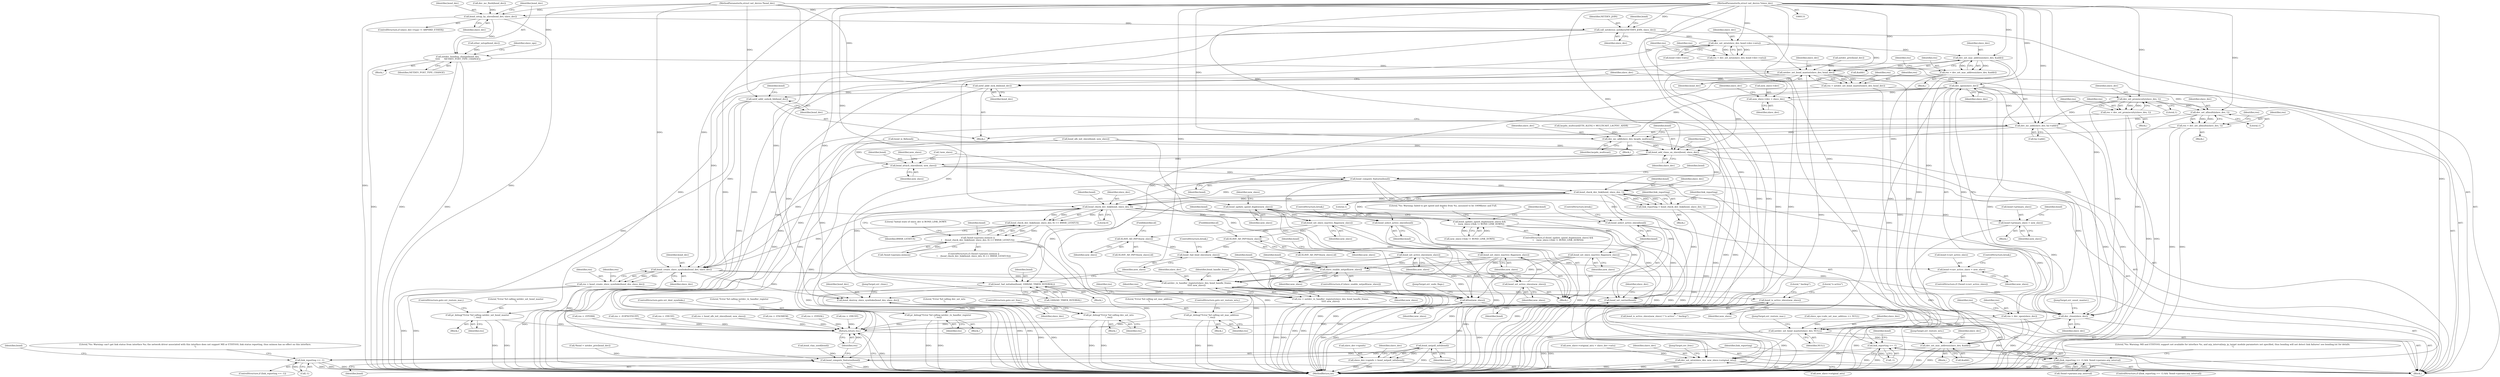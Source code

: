 digraph "0_linux_550fd08c2cebad61c548def135f67aba284c6162_0@pointer" {
"1000133" [label="(MethodParameterIn,struct net_device *slave_dev)"];
"1000326" [label="(Call,bond_setup_by_slave(bond_dev, slave_dev))"];
"1000338" [label="(Call,netdev_bonding_change(bond_dev,\n \t\t\t\t\t      NETDEV_POST_TYPE_CHANGE))"];
"1000526" [label="(Call,netdev_set_bond_master(slave_dev, bond_dev))"];
"1000524" [label="(Call,res = netdev_set_bond_master(slave_dev, bond_dev))"];
"1000532" [label="(Call,pr_debug(\"Error %d calling netdev_set_bond_master\n\", res))"];
"1001089" [label="(Return,return res;)"];
"1000538" [label="(Call,dev_open(slave_dev))"];
"1000536" [label="(Call,res = dev_open(slave_dev))"];
"1000554" [label="(Call,new_slave->dev = slave_dev)"];
"1000594" [label="(Call,dev_set_promiscuity(slave_dev, 1))"];
"1000592" [label="(Call,res = dev_set_promiscuity(slave_dev, 1))"];
"1000609" [label="(Call,dev_set_allmulti(slave_dev, 1))"];
"1000607" [label="(Call,res = dev_set_allmulti(slave_dev, 1))"];
"1000617" [label="(Call,dev_mc_add(slave_dev, ha->addr))"];
"1000637" [label="(Call,dev_mc_add(slave_dev, lacpdu_multicast))"];
"1000640" [label="(Call,bond_add_vlans_on_slave(bond, slave_dev))"];
"1000648" [label="(Call,bond_attach_slave(bond, new_slave))"];
"1000666" [label="(Call,bond_compute_features(bond))"];
"1000694" [label="(Call,bond_check_dev_link(bond, slave_dev, 1))"];
"1000692" [label="(Call,link_reporting = bond_check_dev_link(bond, slave_dev, 1))"];
"1000700" [label="(Call,link_reporting == -1)"];
"1000699" [label="(Call,(link_reporting == -1) && !bond->params.arp_interval)"];
"1000721" [label="(Call,link_reporting == -1)"];
"1000743" [label="(Call,bond_check_dev_link(bond, slave_dev, 0))"];
"1000742" [label="(Call,bond_check_dev_link(bond, slave_dev, 0) == BMSR_LSTATUS)"];
"1000735" [label="(Call,!bond->params.miimon ||\n\t    (bond_check_dev_link(bond, slave_dev, 0) == BMSR_LSTATUS))"];
"1000885" [label="(Call,bond_select_active_slave(bond))"];
"1000957" [label="(Call,bond_set_carrier(bond))"];
"1000963" [label="(Call,bond_netpoll_info(bond))"];
"1000959" [label="(Call,slave_dev->npinfo = bond_netpoll_info(bond))"];
"1001087" [label="(Call,bond_compute_features(bond))"];
"1000904" [label="(Call,bond_3ad_initialize(bond, 1000/AD_TIMER_INTERVAL))"];
"1000933" [label="(Call,bond_select_active_slave(bond))"];
"1000996" [label="(Call,bond_create_slave_symlinks(bond_dev, slave_dev))"];
"1000994" [label="(Call,res = bond_create_slave_symlinks(bond_dev, slave_dev))"];
"1001004" [label="(Call,netdev_rx_handler_register(slave_dev, bond_handle_frame,\n\t\t\t\t\t new_slave))"];
"1001002" [label="(Call,res = netdev_rx_handler_register(slave_dev, bond_handle_frame,\n\t\t\t\t\t new_slave))"];
"1001011" [label="(Call,pr_debug(\"Error %d calling netdev_rx_handler_register\n\", res))"];
"1001024" [label="(Call,bond_is_active_slave(new_slave))"];
"1001039" [label="(Call,bond_destroy_slave_symlinks(bond_dev, slave_dev))"];
"1001043" [label="(Call,dev_close(slave_dev))"];
"1001046" [label="(Call,netdev_set_bond_master(slave_dev, NULL))"];
"1001073" [label="(Call,dev_set_mac_address(slave_dev, &addr))"];
"1001078" [label="(Call,dev_set_mtu(slave_dev, new_slave->original_mtu))"];
"1001084" [label="(Call,kfree(new_slave))"];
"1000797" [label="(Call,bond_update_speed_duplex(new_slave))"];
"1000796" [label="(Call,bond_update_speed_duplex(new_slave) &&\n\t    (new_slave->link != BOND_LINK_DOWN))"];
"1000860" [label="(Call,bond->primary_slave = new_slave)"];
"1000883" [label="(Call,bond_set_slave_inactive_flags(new_slave))"];
"1000971" [label="(Call,slave_enable_netpoll(new_slave))"];
"1000889" [label="(Call,bond_set_slave_inactive_flags(new_slave))"];
"1000900" [label="(Call,SLAVE_AD_INFO(new_slave))"];
"1000924" [label="(Call,bond_3ad_bind_slave(new_slave))"];
"1000913" [label="(Call,SLAVE_AD_INFO(new_slave))"];
"1000929" [label="(Call,bond_set_active_slave(new_slave))"];
"1000931" [label="(Call,bond_set_slave_inactive_flags(new_slave))"];
"1000939" [label="(Call,bond_set_active_slave(new_slave))"];
"1000946" [label="(Call,bond->curr_active_slave = new_slave)"];
"1000615" [label="(Call,netif_addr_lock_bh(bond_dev))"];
"1000622" [label="(Call,netif_addr_unlock_bh(bond_dev))"];
"1000413" [label="(Call,call_netdevice_notifiers(NETDEV_JOIN, slave_dev))"];
"1000464" [label="(Call,dev_set_mtu(slave_dev, bond->dev->mtu))"];
"1000462" [label="(Call,res = dev_set_mtu(slave_dev, bond->dev->mtu))"];
"1000474" [label="(Call,pr_debug(\"Error %d calling dev_set_mtu\n\", res))"];
"1000513" [label="(Call,dev_set_mac_address(slave_dev, &addr))"];
"1000511" [label="(Call,res = dev_set_mac_address(slave_dev, &addr))"];
"1000520" [label="(Call,pr_debug(\"Error %d calling set_mac_address\n\", res))"];
"1001041" [label="(Identifier,slave_dev)"];
"1000695" [label="(Identifier,bond)"];
"1000720" [label="(ControlStructure,if (link_reporting == -1))"];
"1001006" [label="(Identifier,bond_handle_frame)"];
"1000944" [label="(Identifier,bond)"];
"1001084" [label="(Call,kfree(new_slave))"];
"1000362" [label="(Call,res = -EINVAL)"];
"1000997" [label="(Identifier,bond_dev)"];
"1000415" [label="(Identifier,slave_dev)"];
"1000752" [label="(Identifier,bond)"];
"1001046" [label="(Call,netdev_set_bond_master(slave_dev, NULL))"];
"1000311" [label="(Call,res = -EBUSY)"];
"1000138" [label="(Call,netdev_priv(bond_dev))"];
"1000900" [label="(Call,SLAVE_AD_INFO(new_slave))"];
"1001004" [label="(Call,netdev_rx_handler_register(slave_dev, bond_handle_frame,\n\t\t\t\t\t new_slave))"];
"1000331" [label="(Call,ether_setup(bond_dev))"];
"1000642" [label="(Identifier,slave_dev)"];
"1001010" [label="(Block,)"];
"1001044" [label="(Identifier,slave_dev)"];
"1001091" [label="(MethodReturn,int)"];
"1000133" [label="(MethodParameterIn,struct net_device *slave_dev)"];
"1000554" [label="(Call,new_slave->dev = slave_dev)"];
"1000558" [label="(Identifier,slave_dev)"];
"1000591" [label="(Block,)"];
"1000649" [label="(Identifier,bond)"];
"1001045" [label="(JumpTarget,err_unset_master:)"];
"1001014" [label="(ControlStructure,goto err_dest_symlinks;)"];
"1000929" [label="(Call,bond_set_active_slave(new_slave))"];
"1000532" [label="(Call,pr_debug(\"Error %d calling netdev_set_bond_master\n\", res))"];
"1000370" [label="(Identifier,slave_ops)"];
"1001027" [label="(Literal,\" backup\")"];
"1000960" [label="(Call,slave_dev->npinfo)"];
"1000610" [label="(Identifier,slave_dev)"];
"1000598" [label="(Identifier,res)"];
"1000998" [label="(Identifier,slave_dev)"];
"1000466" [label="(Call,bond->dev->mtu)"];
"1000722" [label="(Identifier,link_reporting)"];
"1001078" [label="(Call,dev_set_mtu(slave_dev, new_slave->original_mtu))"];
"1000890" [label="(Identifier,new_slave)"];
"1001040" [label="(Identifier,bond_dev)"];
"1000941" [label="(ControlStructure,if (!bond->curr_active_slave))"];
"1000531" [label="(Block,)"];
"1000806" [label="(Literal,\"%s: Warning: failed to get speed and duplex from %s, assumed to be 100Mb/sec and Full.\n\")"];
"1000465" [label="(Identifier,slave_dev)"];
"1000971" [label="(Call,slave_enable_netpoll(new_slave))"];
"1000797" [label="(Call,bond_update_speed_duplex(new_slave))"];
"1000885" [label="(Call,bond_select_active_slave(bond))"];
"1000608" [label="(Identifier,res)"];
"1000613" [label="(Identifier,res)"];
"1000527" [label="(Identifier,slave_dev)"];
"1000513" [label="(Call,dev_set_mac_address(slave_dev, &addr))"];
"1001048" [label="(Identifier,NULL)"];
"1000609" [label="(Call,dev_set_allmulti(slave_dev, 1))"];
"1000935" [label="(ControlStructure,break;)"];
"1000519" [label="(Block,)"];
"1000964" [label="(Identifier,bond)"];
"1000913" [label="(Call,SLAVE_AD_INFO(new_slave))"];
"1001088" [label="(Identifier,bond)"];
"1001007" [label="(Identifier,new_slave)"];
"1000262" [label="(Call,res = -EPERM)"];
"1000834" [label="(Identifier,bond)"];
"1000408" [label="(Call,res = -EOPNOTSUPP)"];
"1001087" [label="(Call,bond_compute_features(bond))"];
"1000414" [label="(Identifier,NETDEV_JOIN)"];
"1000902" [label="(FieldIdentifier,id)"];
"1000594" [label="(Call,dev_set_promiscuity(slave_dev, 1))"];
"1000723" [label="(Call,-1)"];
"1001083" [label="(JumpTarget,err_free:)"];
"1000617" [label="(Call,dev_mc_add(slave_dev, ha->addr))"];
"1000535" [label="(ControlStructure,goto err_restore_mac;)"];
"1000924" [label="(Call,bond_3ad_bind_slave(new_slave))"];
"1000648" [label="(Call,bond_attach_slave(bond, new_slave))"];
"1000861" [label="(Call,bond->primary_slave)"];
"1001075" [label="(Call,&addr)"];
"1001049" [label="(JumpTarget,err_restore_mac:)"];
"1000799" [label="(Call,new_slave->link != BOND_LINK_DOWN)"];
"1000977" [label="(Identifier,bond)"];
"1000691" [label="(Block,)"];
"1000136" [label="(Call,*bond = netdev_priv(bond_dev))"];
"1000595" [label="(Identifier,slave_dev)"];
"1000744" [label="(Identifier,bond)"];
"1000912" [label="(Call,SLAVE_AD_INFO(new_slave).id)"];
"1000632" [label="(Block,)"];
"1000536" [label="(Call,res = dev_open(slave_dev))"];
"1000747" [label="(Identifier,BMSR_LSTATUS)"];
"1001080" [label="(Call,new_slave->original_mtu)"];
"1000637" [label="(Call,dev_mc_add(slave_dev, lacpdu_multicast))"];
"1000282" [label="(Block,)"];
"1000984" [label="(Call,res = -EBUSY)"];
"1000992" [label="(Identifier,bond)"];
"1001012" [label="(Literal,\"Error %d calling netdev_rx_handler_register\n\")"];
"1000339" [label="(Identifier,bond_dev)"];
"1000638" [label="(Identifier,slave_dev)"];
"1000520" [label="(Call,pr_debug(\"Error %d calling set_mac_address\n\", res))"];
"1000515" [label="(Call,&addr)"];
"1000653" [label="(Identifier,new_slave)"];
"1000925" [label="(Identifier,new_slave)"];
"1000914" [label="(Identifier,new_slave)"];
"1000887" [label="(ControlStructure,break;)"];
"1000860" [label="(Call,bond->primary_slave = new_slave)"];
"1000568" [label="(Call,res = bond_alb_init_slave(bond, new_slave))"];
"1000445" [label="(Call,res = -ENOMEM)"];
"1000619" [label="(Call,ha->addr)"];
"1000972" [label="(Identifier,new_slave)"];
"1000798" [label="(Identifier,new_slave)"];
"1000521" [label="(Literal,\"Error %d calling set_mac_address\n\")"];
"1000413" [label="(Call,call_netdevice_notifiers(NETDEV_JOIN, slave_dev))"];
"1000950" [label="(Identifier,new_slave)"];
"1000570" [label="(Call,bond_alb_init_slave(bond, new_slave))"];
"1001002" [label="(Call,res = netdev_rx_handler_register(slave_dev, bond_handle_frame,\n\t\t\t\t\t new_slave))"];
"1000616" [label="(Identifier,bond_dev)"];
"1000641" [label="(Identifier,bond)"];
"1000525" [label="(Identifier,res)"];
"1000701" [label="(Identifier,link_reporting)"];
"1000881" [label="(Block,)"];
"1001011" [label="(Call,pr_debug(\"Error %d calling netdev_rx_handler_register\n\", res))"];
"1000368" [label="(Call,slave_ops->ndo_set_mac_address == NULL)"];
"1000698" [label="(ControlStructure,if ((link_reporting == -1) && !bond->params.arp_interval))"];
"1000539" [label="(Identifier,slave_dev)"];
"1001023" [label="(Call,bond_is_active_slave(new_slave) ? \"n active\" : \" backup\")"];
"1000493" [label="(Block,)"];
"1000538" [label="(Call,dev_open(slave_dev))"];
"1000327" [label="(Identifier,bond_dev)"];
"1000736" [label="(Call,!bond->params.miimon)"];
"1000796" [label="(Call,bond_update_speed_duplex(new_slave) &&\n\t    (new_slave->link != BOND_LINK_DOWN))"];
"1000899" [label="(Call,SLAVE_AD_INFO(new_slave).id)"];
"1000951" [label="(ControlStructure,break;)"];
"1000514" [label="(Identifier,slave_dev)"];
"1000967" [label="(Identifier,slave_dev)"];
"1000947" [label="(Call,bond->curr_active_slave)"];
"1000611" [label="(Literal,1)"];
"1001077" [label="(JumpTarget,err_restore_mtu:)"];
"1000318" [label="(Call,dev_mc_flush(bond_dev))"];
"1000704" [label="(Call,!bond->params.arp_interval)"];
"1000473" [label="(Block,)"];
"1000340" [label="(Identifier,NETDEV_POST_TYPE_CHANGE)"];
"1000530" [label="(Identifier,res)"];
"1000592" [label="(Call,res = dev_set_promiscuity(slave_dev, 1))"];
"1000596" [label="(Literal,1)"];
"1000511" [label="(Call,res = dev_set_mac_address(slave_dev, &addr))"];
"1000132" [label="(MethodParameterIn,struct net_device *bond_dev)"];
"1000995" [label="(Identifier,res)"];
"1000666" [label="(Call,bond_compute_features(bond))"];
"1000667" [label="(Identifier,bond)"];
"1000859" [label="(Block,)"];
"1000867" [label="(Identifier,bond)"];
"1000897" [label="(Block,)"];
"1000886" [label="(Identifier,bond)"];
"1001043" [label="(Call,dev_close(slave_dev))"];
"1000623" [label="(Identifier,bond_dev)"];
"1000904" [label="(Call,bond_3ad_initialize(bond, 1000/AD_TIMER_INTERVAL))"];
"1000646" [label="(Identifier,bond)"];
"1000522" [label="(Identifier,res)"];
"1000320" [label="(ControlStructure,if (slave_dev->type != ARPHRD_ETHER))"];
"1000932" [label="(Identifier,new_slave)"];
"1000894" [label="(Identifier,bond)"];
"1000671" [label="(Identifier,bond)"];
"1000864" [label="(Identifier,new_slave)"];
"1000743" [label="(Call,bond_check_dev_link(bond, slave_dev, 0))"];
"1000931" [label="(Call,bond_set_slave_inactive_flags(new_slave))"];
"1001057" [label="(Block,)"];
"1000615" [label="(Call,netif_addr_lock_bh(bond_dev))"];
"1000622" [label="(Call,netif_addr_unlock_bh(bond_dev))"];
"1000700" [label="(Call,link_reporting == -1)"];
"1000707" [label="(Identifier,bond)"];
"1000533" [label="(Literal,\"Error %d calling netdev_set_bond_master\n\")"];
"1000905" [label="(Identifier,bond)"];
"1001085" [label="(Identifier,new_slave)"];
"1000477" [label="(ControlStructure,goto err_free;)"];
"1000475" [label="(Literal,\"Error %d calling dev_set_mtu\n\")"];
"1000746" [label="(Literal,0)"];
"1000734" [label="(ControlStructure,if (!bond->params.miimon ||\n\t    (bond_check_dev_link(bond, slave_dev, 0) == BMSR_LSTATUS)))"];
"1000946" [label="(Call,bond->curr_active_slave = new_slave)"];
"1000963" [label="(Call,bond_netpoll_info(bond))"];
"1000961" [label="(Identifier,slave_dev)"];
"1000534" [label="(Identifier,res)"];
"1000134" [label="(Block,)"];
"1000901" [label="(Identifier,new_slave)"];
"1000727" [label="(Literal,\"%s: Warning: can't get link status from interface %s; the network driver associated with this interface does not support MII or ETHTOOL link status reporting, thus miimon has no effect on this interface.\n\")"];
"1000739" [label="(Identifier,bond)"];
"1000958" [label="(Identifier,bond)"];
"1001089" [label="(Return,return res;)"];
"1000934" [label="(Identifier,bond)"];
"1000455" [label="(Call,new_slave->original_mtu = slave_dev->mtu)"];
"1000541" [label="(Identifier,res)"];
"1001073" [label="(Call,dev_set_mac_address(slave_dev, &addr))"];
"1001013" [label="(Identifier,res)"];
"1001009" [label="(Identifier,res)"];
"1000996" [label="(Call,bond_create_slave_symlinks(bond_dev, slave_dev))"];
"1000721" [label="(Call,link_reporting == -1)"];
"1000537" [label="(Identifier,res)"];
"1001090" [label="(Identifier,res)"];
"1000584" [label="(Block,)"];
"1000930" [label="(Identifier,new_slave)"];
"1000518" [label="(Identifier,res)"];
"1000801" [label="(Identifier,new_slave)"];
"1000476" [label="(Identifier,res)"];
"1000326" [label="(Call,bond_setup_by_slave(bond_dev, slave_dev))"];
"1000462" [label="(Call,res = dev_set_mtu(slave_dev, bond->dev->mtu))"];
"1000528" [label="(Identifier,bond_dev)"];
"1000472" [label="(Identifier,res)"];
"1000523" [label="(ControlStructure,goto err_restore_mtu;)"];
"1000555" [label="(Call,new_slave->dev)"];
"1000883" [label="(Call,bond_set_slave_inactive_flags(new_slave))"];
"1000420" [label="(Identifier,bond)"];
"1000957" [label="(Call,bond_set_carrier(bond))"];
"1000693" [label="(Identifier,link_reporting)"];
"1000442" [label="(Call,!new_slave)"];
"1001042" [label="(JumpTarget,err_close:)"];
"1000699" [label="(Call,(link_reporting == -1) && !bond->params.arp_interval)"];
"1000735" [label="(Call,!bond->params.miimon ||\n\t    (bond_check_dev_link(bond, slave_dev, 0) == BMSR_LSTATUS))"];
"1000464" [label="(Call,dev_set_mtu(slave_dev, bond->dev->mtu))"];
"1001026" [label="(Literal,\"n active\")"];
"1000692" [label="(Call,link_reporting = bond_check_dev_link(bond, slave_dev, 1))"];
"1000939" [label="(Call,bond_set_active_slave(new_slave))"];
"1000959" [label="(Call,slave_dev->npinfo = bond_netpoll_info(bond))"];
"1000712" [label="(Literal,\"%s: Warning: MII and ETHTOOL support not available for interface %s, and arp_interval/arp_ip_target module parameters not specified, thus bonding will not detect link failures! see bonding.txt for details.\n\")"];
"1000634" [label="(Call,lacpdu_multicast[ETH_ALEN] = MULTICAST_LACPDU_ADDR)"];
"1000561" [label="(Identifier,slave_dev)"];
"1000628" [label="(Identifier,bond)"];
"1000906" [label="(Call,1000/AD_TIMER_INTERVAL)"];
"1000889" [label="(Call,bond_set_slave_inactive_flags(new_slave))"];
"1000926" [label="(ControlStructure,break;)"];
"1000702" [label="(Call,-1)"];
"1000742" [label="(Call,bond_check_dev_link(bond, slave_dev, 0) == BMSR_LSTATUS)"];
"1000328" [label="(Identifier,slave_dev)"];
"1001025" [label="(Identifier,new_slave)"];
"1000338" [label="(Call,netdev_bonding_change(bond_dev,\n \t\t\t\t\t      NETDEV_POST_TYPE_CHANGE))"];
"1000745" [label="(Identifier,slave_dev)"];
"1000463" [label="(Identifier,res)"];
"1001003" [label="(Identifier,res)"];
"1000606" [label="(Block,)"];
"1000210" [label="(Call,bond_vlan_used(bond))"];
"1000884" [label="(Identifier,new_slave)"];
"1000933" [label="(Call,bond_select_active_slave(bond))"];
"1000795" [label="(ControlStructure,if (bond_update_speed_duplex(new_slave) &&\n\t    (new_slave->link != BOND_LINK_DOWN)))"];
"1001000" [label="(Identifier,res)"];
"1001074" [label="(Identifier,slave_dev)"];
"1001047" [label="(Identifier,slave_dev)"];
"1000994" [label="(Call,res = bond_create_slave_symlinks(bond_dev, slave_dev))"];
"1000650" [label="(Identifier,new_slave)"];
"1000789" [label="(Literal,\"Initial state of slave_dev is BOND_LINK_DOWN\n\")"];
"1000512" [label="(Identifier,res)"];
"1000970" [label="(ControlStructure,if (slave_enable_netpoll(new_slave)))"];
"1000607" [label="(Call,res = dev_set_allmulti(slave_dev, 1))"];
"1001079" [label="(Identifier,slave_dev)"];
"1000696" [label="(Identifier,slave_dev)"];
"1000618" [label="(Identifier,slave_dev)"];
"1001024" [label="(Call,bond_is_active_slave(new_slave))"];
"1000915" [label="(FieldIdentifier,id)"];
"1000526" [label="(Call,netdev_set_bond_master(slave_dev, bond_dev))"];
"1001005" [label="(Identifier,slave_dev)"];
"1000565" [label="(Call,bond_is_lb(bond))"];
"1000639" [label="(Identifier,lacpdu_multicast)"];
"1000940" [label="(Identifier,new_slave)"];
"1001086" [label="(JumpTarget,err_undo_flags:)"];
"1000694" [label="(Call,bond_check_dev_link(bond, slave_dev, 1))"];
"1000593" [label="(Identifier,res)"];
"1000697" [label="(Literal,1)"];
"1000640" [label="(Call,bond_add_vlans_on_slave(bond, slave_dev))"];
"1000524" [label="(Call,res = netdev_set_bond_master(slave_dev, bond_dev))"];
"1001039" [label="(Call,bond_destroy_slave_symlinks(bond_dev, slave_dev))"];
"1000474" [label="(Call,pr_debug(\"Error %d calling dev_set_mtu\n\", res))"];
"1000133" -> "1000131"  [label="AST: "];
"1000133" -> "1001091"  [label="DDG: "];
"1000133" -> "1000326"  [label="DDG: "];
"1000133" -> "1000413"  [label="DDG: "];
"1000133" -> "1000464"  [label="DDG: "];
"1000133" -> "1000513"  [label="DDG: "];
"1000133" -> "1000526"  [label="DDG: "];
"1000133" -> "1000538"  [label="DDG: "];
"1000133" -> "1000554"  [label="DDG: "];
"1000133" -> "1000594"  [label="DDG: "];
"1000133" -> "1000609"  [label="DDG: "];
"1000133" -> "1000617"  [label="DDG: "];
"1000133" -> "1000637"  [label="DDG: "];
"1000133" -> "1000640"  [label="DDG: "];
"1000133" -> "1000694"  [label="DDG: "];
"1000133" -> "1000743"  [label="DDG: "];
"1000133" -> "1000996"  [label="DDG: "];
"1000133" -> "1001004"  [label="DDG: "];
"1000133" -> "1001039"  [label="DDG: "];
"1000133" -> "1001043"  [label="DDG: "];
"1000133" -> "1001046"  [label="DDG: "];
"1000133" -> "1001073"  [label="DDG: "];
"1000133" -> "1001078"  [label="DDG: "];
"1000326" -> "1000320"  [label="AST: "];
"1000326" -> "1000328"  [label="CFG: "];
"1000327" -> "1000326"  [label="AST: "];
"1000328" -> "1000326"  [label="AST: "];
"1000339" -> "1000326"  [label="CFG: "];
"1000326" -> "1001091"  [label="DDG: "];
"1000326" -> "1001091"  [label="DDG: "];
"1000318" -> "1000326"  [label="DDG: "];
"1000132" -> "1000326"  [label="DDG: "];
"1000326" -> "1000338"  [label="DDG: "];
"1000326" -> "1000413"  [label="DDG: "];
"1000338" -> "1000282"  [label="AST: "];
"1000338" -> "1000340"  [label="CFG: "];
"1000339" -> "1000338"  [label="AST: "];
"1000340" -> "1000338"  [label="AST: "];
"1000370" -> "1000338"  [label="CFG: "];
"1000338" -> "1001091"  [label="DDG: "];
"1000338" -> "1001091"  [label="DDG: "];
"1000338" -> "1001091"  [label="DDG: "];
"1000331" -> "1000338"  [label="DDG: "];
"1000132" -> "1000338"  [label="DDG: "];
"1000338" -> "1000526"  [label="DDG: "];
"1000526" -> "1000524"  [label="AST: "];
"1000526" -> "1000528"  [label="CFG: "];
"1000527" -> "1000526"  [label="AST: "];
"1000528" -> "1000526"  [label="AST: "];
"1000524" -> "1000526"  [label="CFG: "];
"1000526" -> "1001091"  [label="DDG: "];
"1000526" -> "1000524"  [label="DDG: "];
"1000526" -> "1000524"  [label="DDG: "];
"1000464" -> "1000526"  [label="DDG: "];
"1000513" -> "1000526"  [label="DDG: "];
"1000138" -> "1000526"  [label="DDG: "];
"1000132" -> "1000526"  [label="DDG: "];
"1000526" -> "1000538"  [label="DDG: "];
"1000526" -> "1000615"  [label="DDG: "];
"1000526" -> "1000996"  [label="DDG: "];
"1000526" -> "1001073"  [label="DDG: "];
"1000526" -> "1001078"  [label="DDG: "];
"1000524" -> "1000134"  [label="AST: "];
"1000525" -> "1000524"  [label="AST: "];
"1000530" -> "1000524"  [label="CFG: "];
"1000524" -> "1001091"  [label="DDG: "];
"1000524" -> "1000532"  [label="DDG: "];
"1000532" -> "1000531"  [label="AST: "];
"1000532" -> "1000534"  [label="CFG: "];
"1000533" -> "1000532"  [label="AST: "];
"1000534" -> "1000532"  [label="AST: "];
"1000535" -> "1000532"  [label="CFG: "];
"1000532" -> "1001091"  [label="DDG: "];
"1000532" -> "1001091"  [label="DDG: "];
"1000532" -> "1001089"  [label="DDG: "];
"1001089" -> "1000134"  [label="AST: "];
"1001089" -> "1001090"  [label="CFG: "];
"1001090" -> "1001089"  [label="AST: "];
"1001091" -> "1001089"  [label="CFG: "];
"1001089" -> "1001091"  [label="DDG: "];
"1001090" -> "1001089"  [label="DDG: "];
"1000311" -> "1001089"  [label="DDG: "];
"1000568" -> "1001089"  [label="DDG: "];
"1001011" -> "1001089"  [label="DDG: "];
"1000994" -> "1001089"  [label="DDG: "];
"1000984" -> "1001089"  [label="DDG: "];
"1000536" -> "1001089"  [label="DDG: "];
"1000592" -> "1001089"  [label="DDG: "];
"1000362" -> "1001089"  [label="DDG: "];
"1000520" -> "1001089"  [label="DDG: "];
"1000408" -> "1001089"  [label="DDG: "];
"1000607" -> "1001089"  [label="DDG: "];
"1000474" -> "1001089"  [label="DDG: "];
"1000445" -> "1001089"  [label="DDG: "];
"1000262" -> "1001089"  [label="DDG: "];
"1000538" -> "1000536"  [label="AST: "];
"1000538" -> "1000539"  [label="CFG: "];
"1000539" -> "1000538"  [label="AST: "];
"1000536" -> "1000538"  [label="CFG: "];
"1000538" -> "1000536"  [label="DDG: "];
"1000538" -> "1000554"  [label="DDG: "];
"1000538" -> "1000594"  [label="DDG: "];
"1000538" -> "1000609"  [label="DDG: "];
"1000538" -> "1000617"  [label="DDG: "];
"1000538" -> "1000637"  [label="DDG: "];
"1000538" -> "1000640"  [label="DDG: "];
"1000538" -> "1001043"  [label="DDG: "];
"1000538" -> "1001046"  [label="DDG: "];
"1000536" -> "1000134"  [label="AST: "];
"1000537" -> "1000536"  [label="AST: "];
"1000541" -> "1000536"  [label="CFG: "];
"1000536" -> "1001091"  [label="DDG: "];
"1000536" -> "1001091"  [label="DDG: "];
"1000554" -> "1000134"  [label="AST: "];
"1000554" -> "1000558"  [label="CFG: "];
"1000555" -> "1000554"  [label="AST: "];
"1000558" -> "1000554"  [label="AST: "];
"1000561" -> "1000554"  [label="CFG: "];
"1000554" -> "1001091"  [label="DDG: "];
"1000594" -> "1000592"  [label="AST: "];
"1000594" -> "1000596"  [label="CFG: "];
"1000595" -> "1000594"  [label="AST: "];
"1000596" -> "1000594"  [label="AST: "];
"1000592" -> "1000594"  [label="CFG: "];
"1000594" -> "1000592"  [label="DDG: "];
"1000594" -> "1000592"  [label="DDG: "];
"1000594" -> "1000609"  [label="DDG: "];
"1000594" -> "1000617"  [label="DDG: "];
"1000594" -> "1001043"  [label="DDG: "];
"1000592" -> "1000591"  [label="AST: "];
"1000593" -> "1000592"  [label="AST: "];
"1000598" -> "1000592"  [label="CFG: "];
"1000592" -> "1001091"  [label="DDG: "];
"1000592" -> "1001091"  [label="DDG: "];
"1000609" -> "1000607"  [label="AST: "];
"1000609" -> "1000611"  [label="CFG: "];
"1000610" -> "1000609"  [label="AST: "];
"1000611" -> "1000609"  [label="AST: "];
"1000607" -> "1000609"  [label="CFG: "];
"1000609" -> "1000607"  [label="DDG: "];
"1000609" -> "1000607"  [label="DDG: "];
"1000609" -> "1000617"  [label="DDG: "];
"1000609" -> "1001043"  [label="DDG: "];
"1000607" -> "1000606"  [label="AST: "];
"1000608" -> "1000607"  [label="AST: "];
"1000613" -> "1000607"  [label="CFG: "];
"1000607" -> "1001091"  [label="DDG: "];
"1000607" -> "1001091"  [label="DDG: "];
"1000617" -> "1000584"  [label="AST: "];
"1000617" -> "1000619"  [label="CFG: "];
"1000618" -> "1000617"  [label="AST: "];
"1000619" -> "1000617"  [label="AST: "];
"1000623" -> "1000617"  [label="CFG: "];
"1000617" -> "1001091"  [label="DDG: "];
"1000617" -> "1001091"  [label="DDG: "];
"1000617" -> "1000637"  [label="DDG: "];
"1000617" -> "1000640"  [label="DDG: "];
"1000637" -> "1000632"  [label="AST: "];
"1000637" -> "1000639"  [label="CFG: "];
"1000638" -> "1000637"  [label="AST: "];
"1000639" -> "1000637"  [label="AST: "];
"1000641" -> "1000637"  [label="CFG: "];
"1000637" -> "1001091"  [label="DDG: "];
"1000637" -> "1001091"  [label="DDG: "];
"1000634" -> "1000637"  [label="DDG: "];
"1000637" -> "1000640"  [label="DDG: "];
"1000640" -> "1000134"  [label="AST: "];
"1000640" -> "1000642"  [label="CFG: "];
"1000641" -> "1000640"  [label="AST: "];
"1000642" -> "1000640"  [label="AST: "];
"1000646" -> "1000640"  [label="CFG: "];
"1000640" -> "1001091"  [label="DDG: "];
"1000570" -> "1000640"  [label="DDG: "];
"1000565" -> "1000640"  [label="DDG: "];
"1000640" -> "1000648"  [label="DDG: "];
"1000640" -> "1000694"  [label="DDG: "];
"1000640" -> "1000743"  [label="DDG: "];
"1000640" -> "1000996"  [label="DDG: "];
"1000640" -> "1001043"  [label="DDG: "];
"1000648" -> "1000134"  [label="AST: "];
"1000648" -> "1000650"  [label="CFG: "];
"1000649" -> "1000648"  [label="AST: "];
"1000650" -> "1000648"  [label="AST: "];
"1000653" -> "1000648"  [label="CFG: "];
"1000648" -> "1001091"  [label="DDG: "];
"1000442" -> "1000648"  [label="DDG: "];
"1000570" -> "1000648"  [label="DDG: "];
"1000648" -> "1000666"  [label="DDG: "];
"1000648" -> "1000797"  [label="DDG: "];
"1000666" -> "1000134"  [label="AST: "];
"1000666" -> "1000667"  [label="CFG: "];
"1000667" -> "1000666"  [label="AST: "];
"1000671" -> "1000666"  [label="CFG: "];
"1000666" -> "1001091"  [label="DDG: "];
"1000666" -> "1000694"  [label="DDG: "];
"1000666" -> "1000743"  [label="DDG: "];
"1000666" -> "1000885"  [label="DDG: "];
"1000666" -> "1000904"  [label="DDG: "];
"1000666" -> "1000933"  [label="DDG: "];
"1000666" -> "1000957"  [label="DDG: "];
"1000694" -> "1000692"  [label="AST: "];
"1000694" -> "1000697"  [label="CFG: "];
"1000695" -> "1000694"  [label="AST: "];
"1000696" -> "1000694"  [label="AST: "];
"1000697" -> "1000694"  [label="AST: "];
"1000692" -> "1000694"  [label="CFG: "];
"1000694" -> "1000692"  [label="DDG: "];
"1000694" -> "1000692"  [label="DDG: "];
"1000694" -> "1000692"  [label="DDG: "];
"1000694" -> "1000743"  [label="DDG: "];
"1000694" -> "1000743"  [label="DDG: "];
"1000694" -> "1000885"  [label="DDG: "];
"1000694" -> "1000904"  [label="DDG: "];
"1000694" -> "1000933"  [label="DDG: "];
"1000694" -> "1000957"  [label="DDG: "];
"1000694" -> "1000996"  [label="DDG: "];
"1000694" -> "1001043"  [label="DDG: "];
"1000692" -> "1000691"  [label="AST: "];
"1000693" -> "1000692"  [label="AST: "];
"1000701" -> "1000692"  [label="CFG: "];
"1000692" -> "1001091"  [label="DDG: "];
"1000692" -> "1000700"  [label="DDG: "];
"1000700" -> "1000699"  [label="AST: "];
"1000700" -> "1000702"  [label="CFG: "];
"1000701" -> "1000700"  [label="AST: "];
"1000702" -> "1000700"  [label="AST: "];
"1000707" -> "1000700"  [label="CFG: "];
"1000699" -> "1000700"  [label="CFG: "];
"1000700" -> "1001091"  [label="DDG: "];
"1000700" -> "1001091"  [label="DDG: "];
"1000700" -> "1000699"  [label="DDG: "];
"1000700" -> "1000699"  [label="DDG: "];
"1000702" -> "1000700"  [label="DDG: "];
"1000700" -> "1000721"  [label="DDG: "];
"1000699" -> "1000698"  [label="AST: "];
"1000699" -> "1000704"  [label="CFG: "];
"1000704" -> "1000699"  [label="AST: "];
"1000712" -> "1000699"  [label="CFG: "];
"1000722" -> "1000699"  [label="CFG: "];
"1000699" -> "1001091"  [label="DDG: "];
"1000699" -> "1001091"  [label="DDG: "];
"1000699" -> "1001091"  [label="DDG: "];
"1000704" -> "1000699"  [label="DDG: "];
"1000721" -> "1000720"  [label="AST: "];
"1000721" -> "1000723"  [label="CFG: "];
"1000722" -> "1000721"  [label="AST: "];
"1000723" -> "1000721"  [label="AST: "];
"1000727" -> "1000721"  [label="CFG: "];
"1000739" -> "1000721"  [label="CFG: "];
"1000721" -> "1001091"  [label="DDG: "];
"1000721" -> "1001091"  [label="DDG: "];
"1000721" -> "1001091"  [label="DDG: "];
"1000723" -> "1000721"  [label="DDG: "];
"1000743" -> "1000742"  [label="AST: "];
"1000743" -> "1000746"  [label="CFG: "];
"1000744" -> "1000743"  [label="AST: "];
"1000745" -> "1000743"  [label="AST: "];
"1000746" -> "1000743"  [label="AST: "];
"1000747" -> "1000743"  [label="CFG: "];
"1000743" -> "1000742"  [label="DDG: "];
"1000743" -> "1000742"  [label="DDG: "];
"1000743" -> "1000742"  [label="DDG: "];
"1000743" -> "1000885"  [label="DDG: "];
"1000743" -> "1000904"  [label="DDG: "];
"1000743" -> "1000933"  [label="DDG: "];
"1000743" -> "1000957"  [label="DDG: "];
"1000743" -> "1000996"  [label="DDG: "];
"1000743" -> "1001043"  [label="DDG: "];
"1000742" -> "1000735"  [label="AST: "];
"1000742" -> "1000747"  [label="CFG: "];
"1000747" -> "1000742"  [label="AST: "];
"1000735" -> "1000742"  [label="CFG: "];
"1000742" -> "1001091"  [label="DDG: "];
"1000742" -> "1001091"  [label="DDG: "];
"1000742" -> "1000735"  [label="DDG: "];
"1000742" -> "1000735"  [label="DDG: "];
"1000735" -> "1000734"  [label="AST: "];
"1000735" -> "1000736"  [label="CFG: "];
"1000736" -> "1000735"  [label="AST: "];
"1000752" -> "1000735"  [label="CFG: "];
"1000789" -> "1000735"  [label="CFG: "];
"1000735" -> "1001091"  [label="DDG: "];
"1000735" -> "1001091"  [label="DDG: "];
"1000735" -> "1001091"  [label="DDG: "];
"1000736" -> "1000735"  [label="DDG: "];
"1000885" -> "1000881"  [label="AST: "];
"1000885" -> "1000886"  [label="CFG: "];
"1000886" -> "1000885"  [label="AST: "];
"1000887" -> "1000885"  [label="CFG: "];
"1000885" -> "1001091"  [label="DDG: "];
"1000885" -> "1000957"  [label="DDG: "];
"1000957" -> "1000134"  [label="AST: "];
"1000957" -> "1000958"  [label="CFG: "];
"1000958" -> "1000957"  [label="AST: "];
"1000961" -> "1000957"  [label="CFG: "];
"1000957" -> "1001091"  [label="DDG: "];
"1000904" -> "1000957"  [label="DDG: "];
"1000933" -> "1000957"  [label="DDG: "];
"1000957" -> "1000963"  [label="DDG: "];
"1000963" -> "1000959"  [label="AST: "];
"1000963" -> "1000964"  [label="CFG: "];
"1000964" -> "1000963"  [label="AST: "];
"1000959" -> "1000963"  [label="CFG: "];
"1000963" -> "1001091"  [label="DDG: "];
"1000963" -> "1000959"  [label="DDG: "];
"1000963" -> "1001087"  [label="DDG: "];
"1000959" -> "1000134"  [label="AST: "];
"1000960" -> "1000959"  [label="AST: "];
"1000967" -> "1000959"  [label="CFG: "];
"1000959" -> "1001091"  [label="DDG: "];
"1000959" -> "1001091"  [label="DDG: "];
"1001087" -> "1000134"  [label="AST: "];
"1001087" -> "1001088"  [label="CFG: "];
"1001088" -> "1001087"  [label="AST: "];
"1001090" -> "1001087"  [label="CFG: "];
"1001087" -> "1001091"  [label="DDG: "];
"1001087" -> "1001091"  [label="DDG: "];
"1000570" -> "1001087"  [label="DDG: "];
"1000565" -> "1001087"  [label="DDG: "];
"1000210" -> "1001087"  [label="DDG: "];
"1000136" -> "1001087"  [label="DDG: "];
"1000904" -> "1000897"  [label="AST: "];
"1000904" -> "1000906"  [label="CFG: "];
"1000905" -> "1000904"  [label="AST: "];
"1000906" -> "1000904"  [label="AST: "];
"1000925" -> "1000904"  [label="CFG: "];
"1000904" -> "1001091"  [label="DDG: "];
"1000904" -> "1001091"  [label="DDG: "];
"1000906" -> "1000904"  [label="DDG: "];
"1000906" -> "1000904"  [label="DDG: "];
"1000933" -> "1000881"  [label="AST: "];
"1000933" -> "1000934"  [label="CFG: "];
"1000934" -> "1000933"  [label="AST: "];
"1000935" -> "1000933"  [label="CFG: "];
"1000933" -> "1001091"  [label="DDG: "];
"1000996" -> "1000994"  [label="AST: "];
"1000996" -> "1000998"  [label="CFG: "];
"1000997" -> "1000996"  [label="AST: "];
"1000998" -> "1000996"  [label="AST: "];
"1000994" -> "1000996"  [label="CFG: "];
"1000996" -> "1001091"  [label="DDG: "];
"1000996" -> "1000994"  [label="DDG: "];
"1000996" -> "1000994"  [label="DDG: "];
"1000622" -> "1000996"  [label="DDG: "];
"1000132" -> "1000996"  [label="DDG: "];
"1000996" -> "1001004"  [label="DDG: "];
"1000996" -> "1001039"  [label="DDG: "];
"1000996" -> "1001043"  [label="DDG: "];
"1000994" -> "1000134"  [label="AST: "];
"1000995" -> "1000994"  [label="AST: "];
"1001000" -> "1000994"  [label="CFG: "];
"1000994" -> "1001091"  [label="DDG: "];
"1000994" -> "1001091"  [label="DDG: "];
"1001004" -> "1001002"  [label="AST: "];
"1001004" -> "1001007"  [label="CFG: "];
"1001005" -> "1001004"  [label="AST: "];
"1001006" -> "1001004"  [label="AST: "];
"1001007" -> "1001004"  [label="AST: "];
"1001002" -> "1001004"  [label="CFG: "];
"1001004" -> "1001091"  [label="DDG: "];
"1001004" -> "1001091"  [label="DDG: "];
"1001004" -> "1001002"  [label="DDG: "];
"1001004" -> "1001002"  [label="DDG: "];
"1001004" -> "1001002"  [label="DDG: "];
"1000971" -> "1001004"  [label="DDG: "];
"1000883" -> "1001004"  [label="DDG: "];
"1000924" -> "1001004"  [label="DDG: "];
"1000939" -> "1001004"  [label="DDG: "];
"1000931" -> "1001004"  [label="DDG: "];
"1001004" -> "1001024"  [label="DDG: "];
"1001004" -> "1001039"  [label="DDG: "];
"1001004" -> "1001084"  [label="DDG: "];
"1001002" -> "1000134"  [label="AST: "];
"1001003" -> "1001002"  [label="AST: "];
"1001009" -> "1001002"  [label="CFG: "];
"1001002" -> "1001091"  [label="DDG: "];
"1001002" -> "1001091"  [label="DDG: "];
"1001002" -> "1001011"  [label="DDG: "];
"1001011" -> "1001010"  [label="AST: "];
"1001011" -> "1001013"  [label="CFG: "];
"1001012" -> "1001011"  [label="AST: "];
"1001013" -> "1001011"  [label="AST: "];
"1001014" -> "1001011"  [label="CFG: "];
"1001011" -> "1001091"  [label="DDG: "];
"1001011" -> "1001091"  [label="DDG: "];
"1001024" -> "1001023"  [label="AST: "];
"1001024" -> "1001025"  [label="CFG: "];
"1001025" -> "1001024"  [label="AST: "];
"1001026" -> "1001024"  [label="CFG: "];
"1001027" -> "1001024"  [label="CFG: "];
"1001024" -> "1001091"  [label="DDG: "];
"1001039" -> "1000134"  [label="AST: "];
"1001039" -> "1001041"  [label="CFG: "];
"1001040" -> "1001039"  [label="AST: "];
"1001041" -> "1001039"  [label="AST: "];
"1001042" -> "1001039"  [label="CFG: "];
"1001039" -> "1001091"  [label="DDG: "];
"1001039" -> "1001091"  [label="DDG: "];
"1000132" -> "1001039"  [label="DDG: "];
"1001039" -> "1001043"  [label="DDG: "];
"1001043" -> "1000134"  [label="AST: "];
"1001043" -> "1001044"  [label="CFG: "];
"1001044" -> "1001043"  [label="AST: "];
"1001045" -> "1001043"  [label="CFG: "];
"1001043" -> "1001091"  [label="DDG: "];
"1001043" -> "1001046"  [label="DDG: "];
"1001046" -> "1000134"  [label="AST: "];
"1001046" -> "1001048"  [label="CFG: "];
"1001047" -> "1001046"  [label="AST: "];
"1001048" -> "1001046"  [label="AST: "];
"1001049" -> "1001046"  [label="CFG: "];
"1001046" -> "1001091"  [label="DDG: "];
"1001046" -> "1001091"  [label="DDG: "];
"1000368" -> "1001046"  [label="DDG: "];
"1001046" -> "1001073"  [label="DDG: "];
"1001046" -> "1001078"  [label="DDG: "];
"1001073" -> "1001057"  [label="AST: "];
"1001073" -> "1001075"  [label="CFG: "];
"1001074" -> "1001073"  [label="AST: "];
"1001075" -> "1001073"  [label="AST: "];
"1001077" -> "1001073"  [label="CFG: "];
"1001073" -> "1001091"  [label="DDG: "];
"1001073" -> "1001091"  [label="DDG: "];
"1000513" -> "1001073"  [label="DDG: "];
"1001073" -> "1001078"  [label="DDG: "];
"1001078" -> "1000134"  [label="AST: "];
"1001078" -> "1001080"  [label="CFG: "];
"1001079" -> "1001078"  [label="AST: "];
"1001080" -> "1001078"  [label="AST: "];
"1001083" -> "1001078"  [label="CFG: "];
"1001078" -> "1001091"  [label="DDG: "];
"1001078" -> "1001091"  [label="DDG: "];
"1001078" -> "1001091"  [label="DDG: "];
"1000513" -> "1001078"  [label="DDG: "];
"1000455" -> "1001078"  [label="DDG: "];
"1001084" -> "1000134"  [label="AST: "];
"1001084" -> "1001085"  [label="CFG: "];
"1001085" -> "1001084"  [label="AST: "];
"1001086" -> "1001084"  [label="CFG: "];
"1001084" -> "1001091"  [label="DDG: "];
"1001084" -> "1001091"  [label="DDG: "];
"1000971" -> "1001084"  [label="DDG: "];
"1000442" -> "1001084"  [label="DDG: "];
"1000883" -> "1001084"  [label="DDG: "];
"1000939" -> "1001084"  [label="DDG: "];
"1000570" -> "1001084"  [label="DDG: "];
"1000931" -> "1001084"  [label="DDG: "];
"1000924" -> "1001084"  [label="DDG: "];
"1000797" -> "1000796"  [label="AST: "];
"1000797" -> "1000798"  [label="CFG: "];
"1000798" -> "1000797"  [label="AST: "];
"1000801" -> "1000797"  [label="CFG: "];
"1000796" -> "1000797"  [label="CFG: "];
"1000797" -> "1000796"  [label="DDG: "];
"1000797" -> "1000860"  [label="DDG: "];
"1000797" -> "1000883"  [label="DDG: "];
"1000797" -> "1000889"  [label="DDG: "];
"1000797" -> "1000929"  [label="DDG: "];
"1000797" -> "1000939"  [label="DDG: "];
"1000796" -> "1000795"  [label="AST: "];
"1000796" -> "1000799"  [label="CFG: "];
"1000799" -> "1000796"  [label="AST: "];
"1000806" -> "1000796"  [label="CFG: "];
"1000834" -> "1000796"  [label="CFG: "];
"1000796" -> "1001091"  [label="DDG: "];
"1000796" -> "1001091"  [label="DDG: "];
"1000796" -> "1001091"  [label="DDG: "];
"1000799" -> "1000796"  [label="DDG: "];
"1000799" -> "1000796"  [label="DDG: "];
"1000860" -> "1000859"  [label="AST: "];
"1000860" -> "1000864"  [label="CFG: "];
"1000861" -> "1000860"  [label="AST: "];
"1000864" -> "1000860"  [label="AST: "];
"1000867" -> "1000860"  [label="CFG: "];
"1000860" -> "1001091"  [label="DDG: "];
"1000883" -> "1000881"  [label="AST: "];
"1000883" -> "1000884"  [label="CFG: "];
"1000884" -> "1000883"  [label="AST: "];
"1000886" -> "1000883"  [label="CFG: "];
"1000883" -> "1001091"  [label="DDG: "];
"1000883" -> "1000971"  [label="DDG: "];
"1000971" -> "1000970"  [label="AST: "];
"1000971" -> "1000972"  [label="CFG: "];
"1000972" -> "1000971"  [label="AST: "];
"1000977" -> "1000971"  [label="CFG: "];
"1000992" -> "1000971"  [label="CFG: "];
"1000971" -> "1001091"  [label="DDG: "];
"1000924" -> "1000971"  [label="DDG: "];
"1000939" -> "1000971"  [label="DDG: "];
"1000931" -> "1000971"  [label="DDG: "];
"1000889" -> "1000881"  [label="AST: "];
"1000889" -> "1000890"  [label="CFG: "];
"1000890" -> "1000889"  [label="AST: "];
"1000894" -> "1000889"  [label="CFG: "];
"1000889" -> "1001091"  [label="DDG: "];
"1000889" -> "1000900"  [label="DDG: "];
"1000889" -> "1000913"  [label="DDG: "];
"1000900" -> "1000899"  [label="AST: "];
"1000900" -> "1000901"  [label="CFG: "];
"1000901" -> "1000900"  [label="AST: "];
"1000902" -> "1000900"  [label="CFG: "];
"1000900" -> "1000924"  [label="DDG: "];
"1000924" -> "1000881"  [label="AST: "];
"1000924" -> "1000925"  [label="CFG: "];
"1000925" -> "1000924"  [label="AST: "];
"1000926" -> "1000924"  [label="CFG: "];
"1000924" -> "1001091"  [label="DDG: "];
"1000913" -> "1000924"  [label="DDG: "];
"1000913" -> "1000912"  [label="AST: "];
"1000913" -> "1000914"  [label="CFG: "];
"1000914" -> "1000913"  [label="AST: "];
"1000915" -> "1000913"  [label="CFG: "];
"1000929" -> "1000881"  [label="AST: "];
"1000929" -> "1000930"  [label="CFG: "];
"1000930" -> "1000929"  [label="AST: "];
"1000932" -> "1000929"  [label="CFG: "];
"1000929" -> "1001091"  [label="DDG: "];
"1000929" -> "1000931"  [label="DDG: "];
"1000931" -> "1000881"  [label="AST: "];
"1000931" -> "1000932"  [label="CFG: "];
"1000932" -> "1000931"  [label="AST: "];
"1000934" -> "1000931"  [label="CFG: "];
"1000931" -> "1001091"  [label="DDG: "];
"1000939" -> "1000881"  [label="AST: "];
"1000939" -> "1000940"  [label="CFG: "];
"1000940" -> "1000939"  [label="AST: "];
"1000944" -> "1000939"  [label="CFG: "];
"1000939" -> "1001091"  [label="DDG: "];
"1000939" -> "1000946"  [label="DDG: "];
"1000946" -> "1000941"  [label="AST: "];
"1000946" -> "1000950"  [label="CFG: "];
"1000947" -> "1000946"  [label="AST: "];
"1000950" -> "1000946"  [label="AST: "];
"1000951" -> "1000946"  [label="CFG: "];
"1000946" -> "1001091"  [label="DDG: "];
"1000615" -> "1000584"  [label="AST: "];
"1000615" -> "1000616"  [label="CFG: "];
"1000616" -> "1000615"  [label="AST: "];
"1000618" -> "1000615"  [label="CFG: "];
"1000615" -> "1001091"  [label="DDG: "];
"1000132" -> "1000615"  [label="DDG: "];
"1000615" -> "1000622"  [label="DDG: "];
"1000622" -> "1000584"  [label="AST: "];
"1000622" -> "1000623"  [label="CFG: "];
"1000623" -> "1000622"  [label="AST: "];
"1000628" -> "1000622"  [label="CFG: "];
"1000622" -> "1001091"  [label="DDG: "];
"1000622" -> "1001091"  [label="DDG: "];
"1000132" -> "1000622"  [label="DDG: "];
"1000413" -> "1000134"  [label="AST: "];
"1000413" -> "1000415"  [label="CFG: "];
"1000414" -> "1000413"  [label="AST: "];
"1000415" -> "1000413"  [label="AST: "];
"1000420" -> "1000413"  [label="CFG: "];
"1000413" -> "1001091"  [label="DDG: "];
"1000413" -> "1001091"  [label="DDG: "];
"1000413" -> "1001091"  [label="DDG: "];
"1000413" -> "1000464"  [label="DDG: "];
"1000464" -> "1000462"  [label="AST: "];
"1000464" -> "1000466"  [label="CFG: "];
"1000465" -> "1000464"  [label="AST: "];
"1000466" -> "1000464"  [label="AST: "];
"1000462" -> "1000464"  [label="CFG: "];
"1000464" -> "1001091"  [label="DDG: "];
"1000464" -> "1001091"  [label="DDG: "];
"1000464" -> "1000462"  [label="DDG: "];
"1000464" -> "1000462"  [label="DDG: "];
"1000464" -> "1000513"  [label="DDG: "];
"1000462" -> "1000134"  [label="AST: "];
"1000463" -> "1000462"  [label="AST: "];
"1000472" -> "1000462"  [label="CFG: "];
"1000462" -> "1001091"  [label="DDG: "];
"1000462" -> "1000474"  [label="DDG: "];
"1000474" -> "1000473"  [label="AST: "];
"1000474" -> "1000476"  [label="CFG: "];
"1000475" -> "1000474"  [label="AST: "];
"1000476" -> "1000474"  [label="AST: "];
"1000477" -> "1000474"  [label="CFG: "];
"1000474" -> "1001091"  [label="DDG: "];
"1000474" -> "1001091"  [label="DDG: "];
"1000513" -> "1000511"  [label="AST: "];
"1000513" -> "1000515"  [label="CFG: "];
"1000514" -> "1000513"  [label="AST: "];
"1000515" -> "1000513"  [label="AST: "];
"1000511" -> "1000513"  [label="CFG: "];
"1000513" -> "1001091"  [label="DDG: "];
"1000513" -> "1000511"  [label="DDG: "];
"1000513" -> "1000511"  [label="DDG: "];
"1000511" -> "1000493"  [label="AST: "];
"1000512" -> "1000511"  [label="AST: "];
"1000518" -> "1000511"  [label="CFG: "];
"1000511" -> "1001091"  [label="DDG: "];
"1000511" -> "1000520"  [label="DDG: "];
"1000520" -> "1000519"  [label="AST: "];
"1000520" -> "1000522"  [label="CFG: "];
"1000521" -> "1000520"  [label="AST: "];
"1000522" -> "1000520"  [label="AST: "];
"1000523" -> "1000520"  [label="CFG: "];
"1000520" -> "1001091"  [label="DDG: "];
"1000520" -> "1001091"  [label="DDG: "];
}

